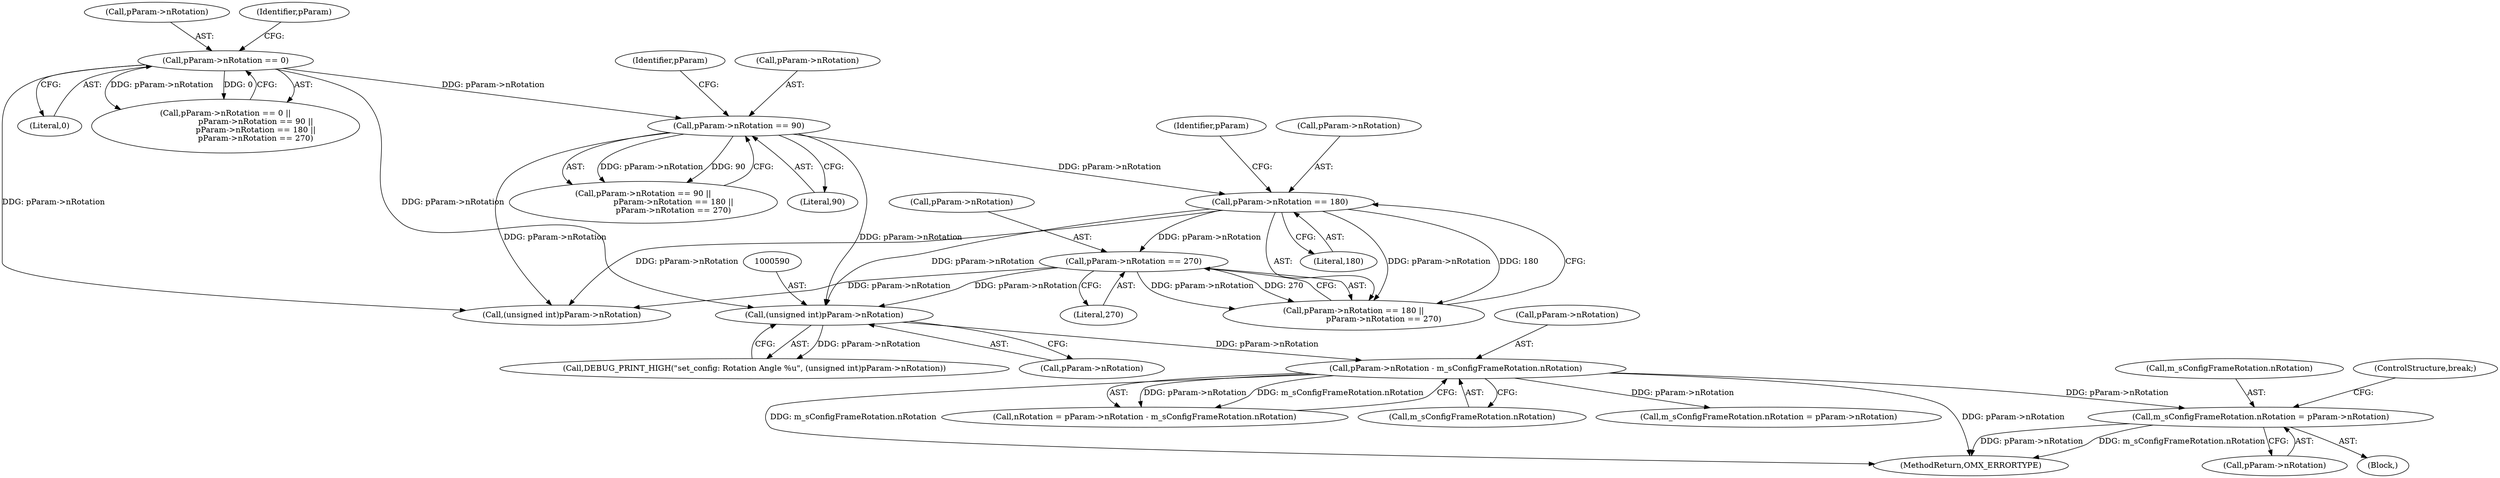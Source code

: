digraph "0_Android_560ccdb509a7b86186fac0fce1b25bd9a3e6a6e8_6@pointer" {
"1000686" [label="(Call,m_sConfigFrameRotation.nRotation = pParam->nRotation)"];
"1000607" [label="(Call,pParam->nRotation - m_sConfigFrameRotation.nRotation)"];
"1000589" [label="(Call,(unsigned int)pParam->nRotation)"];
"1000570" [label="(Call,pParam->nRotation == 90)"];
"1000564" [label="(Call,pParam->nRotation == 0)"];
"1000576" [label="(Call,pParam->nRotation == 180)"];
"1000581" [label="(Call,pParam->nRotation == 270)"];
"1000607" [label="(Call,pParam->nRotation - m_sConfigFrameRotation.nRotation)"];
"1000982" [label="(MethodReturn,OMX_ERRORTYPE)"];
"1000563" [label="(Call,pParam->nRotation == 0 ||\n                        pParam->nRotation == 90 ||\n                        pParam->nRotation == 180 ||\n                        pParam->nRotation == 270)"];
"1000687" [label="(Call,m_sConfigFrameRotation.nRotation)"];
"1000565" [label="(Call,pParam->nRotation)"];
"1000611" [label="(Call,m_sConfigFrameRotation.nRotation)"];
"1000583" [label="(Identifier,pParam)"];
"1000569" [label="(Call,pParam->nRotation == 90 ||\n                        pParam->nRotation == 180 ||\n                        pParam->nRotation == 270)"];
"1000574" [label="(Literal,90)"];
"1000589" [label="(Call,(unsigned int)pParam->nRotation)"];
"1000690" [label="(Call,pParam->nRotation)"];
"1000582" [label="(Call,pParam->nRotation)"];
"1000645" [label="(Block,)"];
"1000686" [label="(Call,m_sConfigFrameRotation.nRotation = pParam->nRotation)"];
"1000702" [label="(ControlStructure,break;)"];
"1000585" [label="(Literal,270)"];
"1000608" [label="(Call,pParam->nRotation)"];
"1000580" [label="(Literal,180)"];
"1000598" [label="(Call,(unsigned int)pParam->nRotation)"];
"1000575" [label="(Call,pParam->nRotation == 180 ||\n                        pParam->nRotation == 270)"];
"1000571" [label="(Call,pParam->nRotation)"];
"1000568" [label="(Literal,0)"];
"1000577" [label="(Call,pParam->nRotation)"];
"1000605" [label="(Call,nRotation = pParam->nRotation - m_sConfigFrameRotation.nRotation)"];
"1000572" [label="(Identifier,pParam)"];
"1000578" [label="(Identifier,pParam)"];
"1000591" [label="(Call,pParam->nRotation)"];
"1000581" [label="(Call,pParam->nRotation == 270)"];
"1000587" [label="(Call,DEBUG_PRINT_HIGH(\"set_config: Rotation Angle %u\", (unsigned int)pParam->nRotation))"];
"1000576" [label="(Call,pParam->nRotation == 180)"];
"1000564" [label="(Call,pParam->nRotation == 0)"];
"1000570" [label="(Call,pParam->nRotation == 90)"];
"1000695" [label="(Call,m_sConfigFrameRotation.nRotation = pParam->nRotation)"];
"1000686" -> "1000645"  [label="AST: "];
"1000686" -> "1000690"  [label="CFG: "];
"1000687" -> "1000686"  [label="AST: "];
"1000690" -> "1000686"  [label="AST: "];
"1000702" -> "1000686"  [label="CFG: "];
"1000686" -> "1000982"  [label="DDG: pParam->nRotation"];
"1000686" -> "1000982"  [label="DDG: m_sConfigFrameRotation.nRotation"];
"1000607" -> "1000686"  [label="DDG: pParam->nRotation"];
"1000607" -> "1000605"  [label="AST: "];
"1000607" -> "1000611"  [label="CFG: "];
"1000608" -> "1000607"  [label="AST: "];
"1000611" -> "1000607"  [label="AST: "];
"1000605" -> "1000607"  [label="CFG: "];
"1000607" -> "1000982"  [label="DDG: pParam->nRotation"];
"1000607" -> "1000982"  [label="DDG: m_sConfigFrameRotation.nRotation"];
"1000607" -> "1000605"  [label="DDG: pParam->nRotation"];
"1000607" -> "1000605"  [label="DDG: m_sConfigFrameRotation.nRotation"];
"1000589" -> "1000607"  [label="DDG: pParam->nRotation"];
"1000607" -> "1000695"  [label="DDG: pParam->nRotation"];
"1000589" -> "1000587"  [label="AST: "];
"1000589" -> "1000591"  [label="CFG: "];
"1000590" -> "1000589"  [label="AST: "];
"1000591" -> "1000589"  [label="AST: "];
"1000587" -> "1000589"  [label="CFG: "];
"1000589" -> "1000587"  [label="DDG: pParam->nRotation"];
"1000570" -> "1000589"  [label="DDG: pParam->nRotation"];
"1000576" -> "1000589"  [label="DDG: pParam->nRotation"];
"1000564" -> "1000589"  [label="DDG: pParam->nRotation"];
"1000581" -> "1000589"  [label="DDG: pParam->nRotation"];
"1000570" -> "1000569"  [label="AST: "];
"1000570" -> "1000574"  [label="CFG: "];
"1000571" -> "1000570"  [label="AST: "];
"1000574" -> "1000570"  [label="AST: "];
"1000578" -> "1000570"  [label="CFG: "];
"1000569" -> "1000570"  [label="CFG: "];
"1000570" -> "1000569"  [label="DDG: pParam->nRotation"];
"1000570" -> "1000569"  [label="DDG: 90"];
"1000564" -> "1000570"  [label="DDG: pParam->nRotation"];
"1000570" -> "1000576"  [label="DDG: pParam->nRotation"];
"1000570" -> "1000598"  [label="DDG: pParam->nRotation"];
"1000564" -> "1000563"  [label="AST: "];
"1000564" -> "1000568"  [label="CFG: "];
"1000565" -> "1000564"  [label="AST: "];
"1000568" -> "1000564"  [label="AST: "];
"1000572" -> "1000564"  [label="CFG: "];
"1000563" -> "1000564"  [label="CFG: "];
"1000564" -> "1000563"  [label="DDG: pParam->nRotation"];
"1000564" -> "1000563"  [label="DDG: 0"];
"1000564" -> "1000598"  [label="DDG: pParam->nRotation"];
"1000576" -> "1000575"  [label="AST: "];
"1000576" -> "1000580"  [label="CFG: "];
"1000577" -> "1000576"  [label="AST: "];
"1000580" -> "1000576"  [label="AST: "];
"1000583" -> "1000576"  [label="CFG: "];
"1000575" -> "1000576"  [label="CFG: "];
"1000576" -> "1000575"  [label="DDG: pParam->nRotation"];
"1000576" -> "1000575"  [label="DDG: 180"];
"1000576" -> "1000581"  [label="DDG: pParam->nRotation"];
"1000576" -> "1000598"  [label="DDG: pParam->nRotation"];
"1000581" -> "1000575"  [label="AST: "];
"1000581" -> "1000585"  [label="CFG: "];
"1000582" -> "1000581"  [label="AST: "];
"1000585" -> "1000581"  [label="AST: "];
"1000575" -> "1000581"  [label="CFG: "];
"1000581" -> "1000575"  [label="DDG: pParam->nRotation"];
"1000581" -> "1000575"  [label="DDG: 270"];
"1000581" -> "1000598"  [label="DDG: pParam->nRotation"];
}
